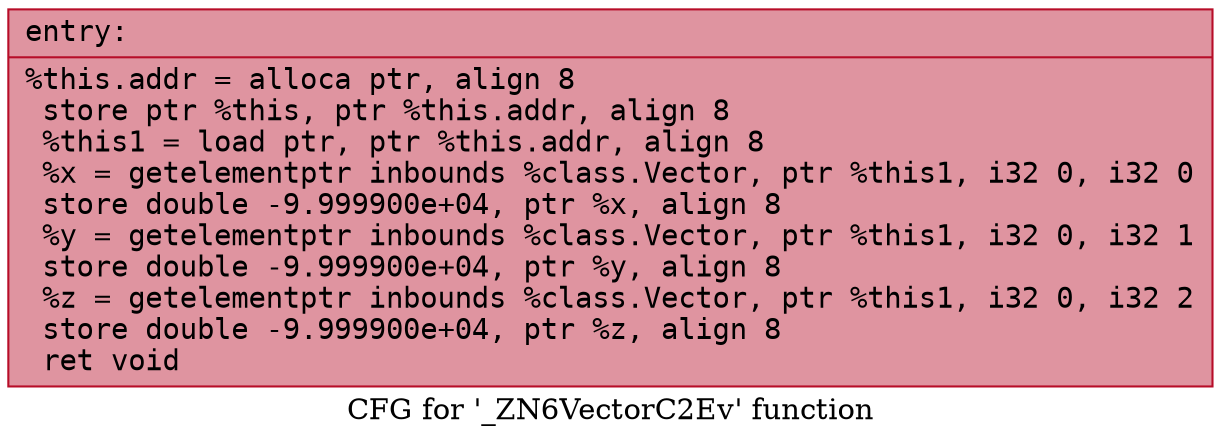 digraph "CFG for '_ZN6VectorC2Ev' function" {
	label="CFG for '_ZN6VectorC2Ev' function";

	Node0x563b36899430 [shape=record,color="#b70d28ff", style=filled, fillcolor="#b70d2870" fontname="Courier",label="{entry:\l|  %this.addr = alloca ptr, align 8\l  store ptr %this, ptr %this.addr, align 8\l  %this1 = load ptr, ptr %this.addr, align 8\l  %x = getelementptr inbounds %class.Vector, ptr %this1, i32 0, i32 0\l  store double -9.999900e+04, ptr %x, align 8\l  %y = getelementptr inbounds %class.Vector, ptr %this1, i32 0, i32 1\l  store double -9.999900e+04, ptr %y, align 8\l  %z = getelementptr inbounds %class.Vector, ptr %this1, i32 0, i32 2\l  store double -9.999900e+04, ptr %z, align 8\l  ret void\l}"];
}
